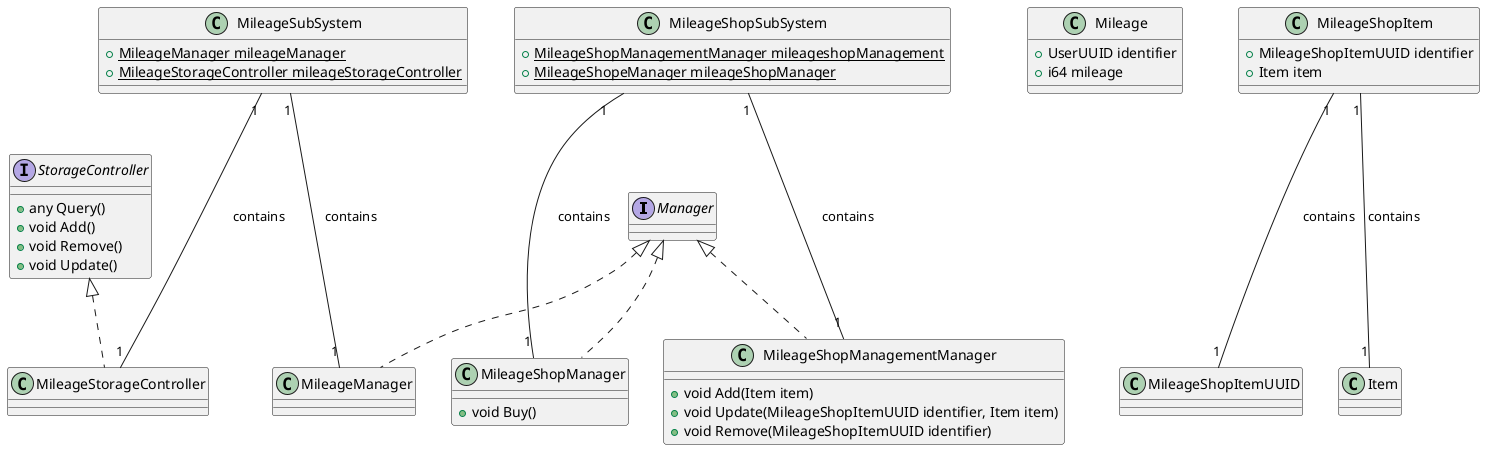 @startuml
Interface Manager
Interface StorageController {
    + any Query()
    + void Add()
    + void Remove()
    + void Update()
}

class Mileage {
    + UserUUID identifier
    + i64 mileage
}

class MileageShopItem {
    + MileageShopItemUUID identifier
    + Item item
}

MileageShopItem "1" --- "1" MileageShopItemUUID : contains
MileageShopItem "1" --- "1" Item : contains

' Mileage SubSystem

class MileageManager implements Manager {
}

class MileageStorageController implements StorageController{
}

class MileageSubSystem {
    + {static} MileageManager mileageManager
    + {static} MileageStorageController mileageStorageController
}

MileageSubSystem "1" --- "1" MileageManager : contains
MileageSubSystem "1" --- "1" MileageStorageController : contains

' MileageShop SubSystem

class MileageShopManager implements Manager {
    + void Buy()
}

class MileageShopManagementManager implements Manager {
    + void Add(Item item)
    + void Update(MileageShopItemUUID identifier, Item item)
    + void Remove(MileageShopItemUUID identifier)
}

class MileageShopSubSystem {
    + {static} MileageShopManagementManager mileageshopManagement
    + {static} MileageShopeManager mileageShopManager
}
MileageShopSubSystem "1" --- "1" MileageShopManagementManager : contains
MileageShopSubSystem "1" --- "1" MileageShopManager : contains
@enduml
